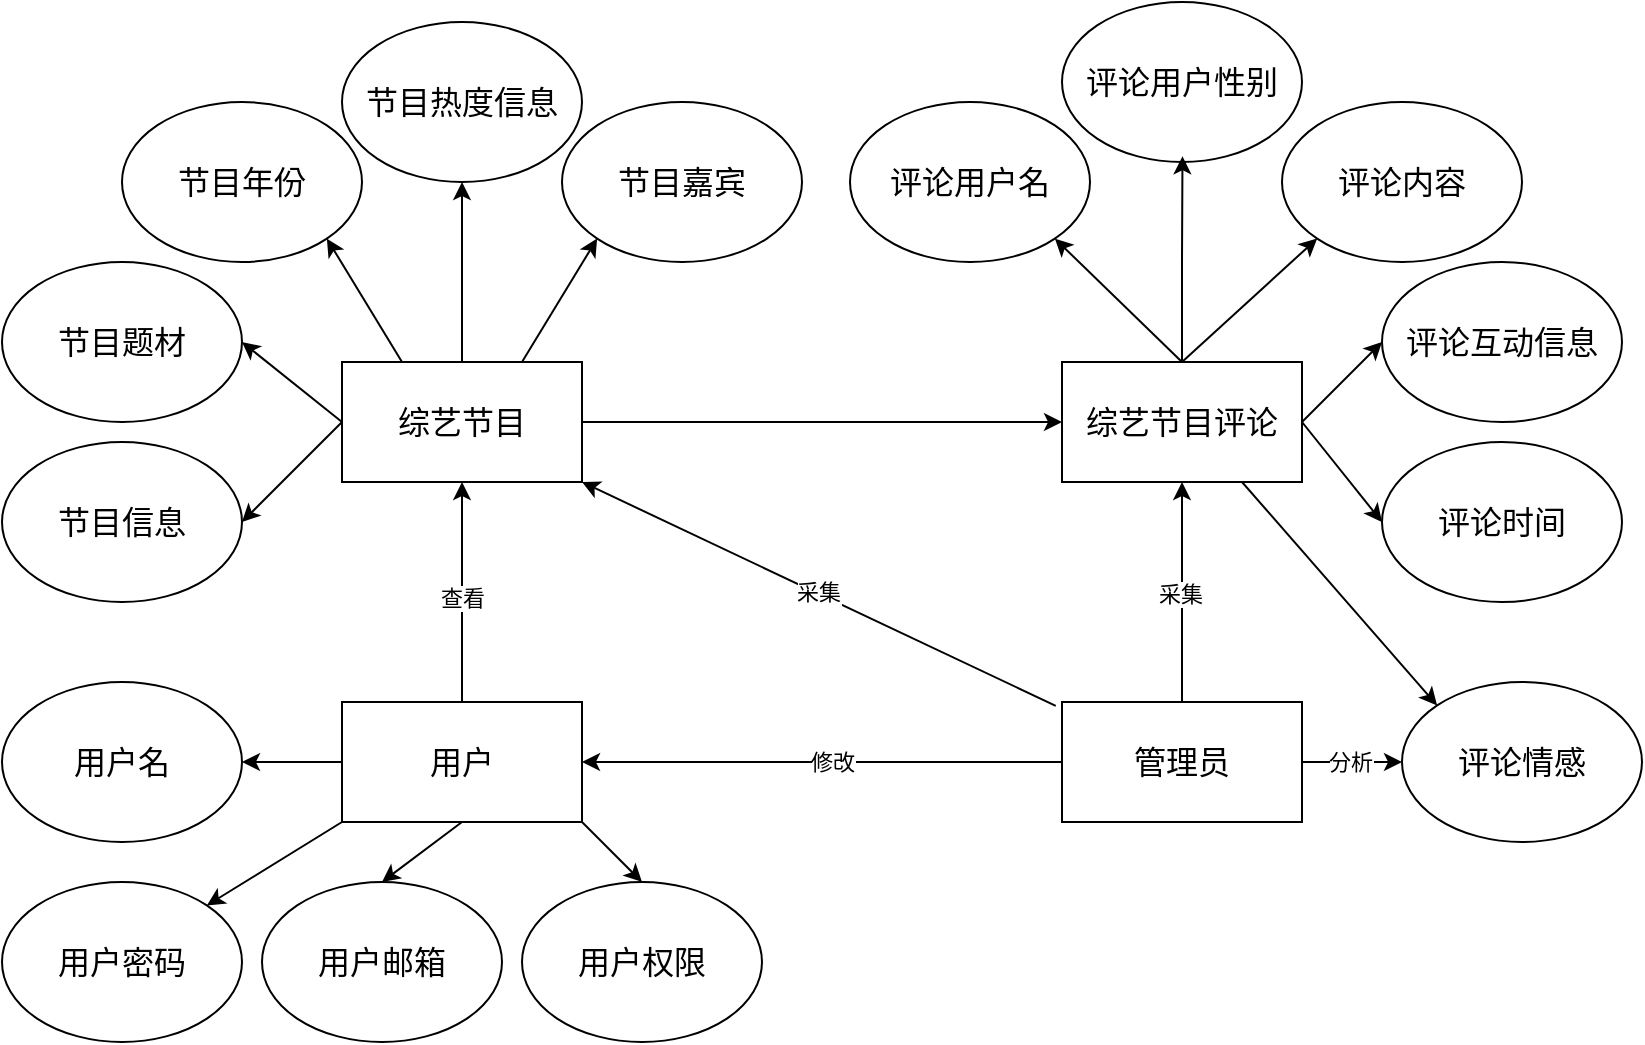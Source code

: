 <mxfile version="26.1.3">
  <diagram name="第 1 页" id="-I7HLeXx_2oWKyCRgrfu">
    <mxGraphModel dx="3267" dy="1311" grid="1" gridSize="10" guides="1" tooltips="1" connect="1" arrows="1" fold="1" page="1" pageScale="1" pageWidth="827" pageHeight="1169" math="0" shadow="0">
      <root>
        <mxCell id="0" />
        <mxCell id="1" parent="0" />
        <mxCell id="lwhYLzDpRUZ3h5mUlElm-19" style="edgeStyle=orthogonalEdgeStyle;rounded=0;orthogonalLoop=1;jettySize=auto;html=1;exitX=1;exitY=0.5;exitDx=0;exitDy=0;entryX=0;entryY=0.5;entryDx=0;entryDy=0;" edge="1" parent="1" source="7Xm544WoYLx9iLDp0Kg5-1" target="7Xm544WoYLx9iLDp0Kg5-3">
          <mxGeometry relative="1" as="geometry" />
        </mxCell>
        <mxCell id="7Xm544WoYLx9iLDp0Kg5-1" value="&lt;font face=&quot;宋体&quot;&gt;&lt;font style=&quot;font-size: 16px;&quot;&gt;综艺节目&lt;/font&gt;&lt;br&gt;&lt;/font&gt;" style="rounded=0;whiteSpace=wrap;html=1;" parent="1" vertex="1">
          <mxGeometry x="160" y="370" width="120" height="60" as="geometry" />
        </mxCell>
        <mxCell id="lwhYLzDpRUZ3h5mUlElm-8" style="edgeStyle=orthogonalEdgeStyle;rounded=0;orthogonalLoop=1;jettySize=auto;html=1;exitX=0;exitY=0.5;exitDx=0;exitDy=0;entryX=1;entryY=0.5;entryDx=0;entryDy=0;" edge="1" parent="1" source="7Xm544WoYLx9iLDp0Kg5-2" target="7Xm544WoYLx9iLDp0Kg5-4">
          <mxGeometry relative="1" as="geometry" />
        </mxCell>
        <mxCell id="lwhYLzDpRUZ3h5mUlElm-9" value="&lt;font face=&quot;宋体&quot;&gt;修改&lt;/font&gt;" style="edgeLabel;html=1;align=center;verticalAlign=middle;resizable=0;points=[];" vertex="1" connectable="0" parent="lwhYLzDpRUZ3h5mUlElm-8">
          <mxGeometry x="-0.036" relative="1" as="geometry">
            <mxPoint as="offset" />
          </mxGeometry>
        </mxCell>
        <mxCell id="lwhYLzDpRUZ3h5mUlElm-33" style="edgeStyle=orthogonalEdgeStyle;rounded=0;orthogonalLoop=1;jettySize=auto;html=1;entryX=0.5;entryY=1;entryDx=0;entryDy=0;" edge="1" parent="1" source="7Xm544WoYLx9iLDp0Kg5-2" target="7Xm544WoYLx9iLDp0Kg5-3">
          <mxGeometry relative="1" as="geometry" />
        </mxCell>
        <mxCell id="lwhYLzDpRUZ3h5mUlElm-34" value="&lt;font face=&quot;宋体&quot;&gt;采集&lt;/font&gt;" style="edgeLabel;html=1;align=center;verticalAlign=middle;resizable=0;points=[];" vertex="1" connectable="0" parent="lwhYLzDpRUZ3h5mUlElm-33">
          <mxGeometry x="-0.015" y="1" relative="1" as="geometry">
            <mxPoint as="offset" />
          </mxGeometry>
        </mxCell>
        <mxCell id="lwhYLzDpRUZ3h5mUlElm-38" style="edgeStyle=orthogonalEdgeStyle;rounded=0;orthogonalLoop=1;jettySize=auto;html=1;exitX=1;exitY=0.5;exitDx=0;exitDy=0;entryX=0;entryY=0.5;entryDx=0;entryDy=0;" edge="1" parent="1" source="7Xm544WoYLx9iLDp0Kg5-2" target="lwhYLzDpRUZ3h5mUlElm-26">
          <mxGeometry relative="1" as="geometry" />
        </mxCell>
        <mxCell id="lwhYLzDpRUZ3h5mUlElm-39" value="&lt;font face=&quot;宋体&quot;&gt;分析&lt;/font&gt;" style="edgeLabel;html=1;align=center;verticalAlign=middle;resizable=0;points=[];" vertex="1" connectable="0" parent="lwhYLzDpRUZ3h5mUlElm-38">
          <mxGeometry x="-0.058" relative="1" as="geometry">
            <mxPoint as="offset" />
          </mxGeometry>
        </mxCell>
        <mxCell id="7Xm544WoYLx9iLDp0Kg5-2" value="&lt;font face=&quot;宋体&quot;&gt;&lt;font style=&quot;font-size: 16px;&quot;&gt;管理员&lt;/font&gt;&lt;br&gt;&lt;/font&gt;" style="rounded=0;whiteSpace=wrap;html=1;" parent="1" vertex="1">
          <mxGeometry x="520" y="540" width="120" height="60" as="geometry" />
        </mxCell>
        <mxCell id="7Xm544WoYLx9iLDp0Kg5-3" value="&lt;font face=&quot;宋体&quot;&gt;&lt;font style=&quot;font-size: 16px;&quot;&gt;综艺节目评论&lt;/font&gt;&lt;br&gt;&lt;/font&gt;" style="rounded=0;whiteSpace=wrap;html=1;" parent="1" vertex="1">
          <mxGeometry x="520" y="370" width="120" height="60" as="geometry" />
        </mxCell>
        <mxCell id="lwhYLzDpRUZ3h5mUlElm-2" style="edgeStyle=orthogonalEdgeStyle;rounded=0;orthogonalLoop=1;jettySize=auto;html=1;exitX=0;exitY=0.5;exitDx=0;exitDy=0;entryX=1;entryY=0.5;entryDx=0;entryDy=0;" edge="1" parent="1" source="7Xm544WoYLx9iLDp0Kg5-4" target="7Xm544WoYLx9iLDp0Kg5-15">
          <mxGeometry relative="1" as="geometry" />
        </mxCell>
        <mxCell id="7Xm544WoYLx9iLDp0Kg5-4" value="&lt;font face=&quot;宋体&quot;&gt;&lt;font style=&quot;font-size: 16px;&quot;&gt;用户&lt;/font&gt;&lt;br&gt;&lt;/font&gt;" style="rounded=0;whiteSpace=wrap;html=1;" parent="1" vertex="1">
          <mxGeometry x="160" y="540" width="120" height="60" as="geometry" />
        </mxCell>
        <mxCell id="7Xm544WoYLx9iLDp0Kg5-11" value="&lt;font face=&quot;宋体&quot;&gt;&lt;font style=&quot;font-size: 16px;&quot;&gt;评论用户名&lt;/font&gt;&lt;br&gt;&lt;/font&gt;" style="ellipse;whiteSpace=wrap;html=1;" parent="1" vertex="1">
          <mxGeometry x="414" y="240" width="120" height="80" as="geometry" />
        </mxCell>
        <mxCell id="7Xm544WoYLx9iLDp0Kg5-12" value="&lt;font face=&quot;宋体&quot;&gt;&lt;font style=&quot;font-size: 16px;&quot;&gt;节目热度信息&lt;/font&gt;&lt;br&gt;&lt;/font&gt;" style="ellipse;whiteSpace=wrap;html=1;" parent="1" vertex="1">
          <mxGeometry x="160" y="200" width="120" height="80" as="geometry" />
        </mxCell>
        <mxCell id="7Xm544WoYLx9iLDp0Kg5-13" value="&lt;font face=&quot;宋体&quot;&gt;&lt;font style=&quot;font-size: 16px;&quot;&gt;节目题材&lt;/font&gt;&lt;br&gt;&lt;/font&gt;" style="ellipse;whiteSpace=wrap;html=1;" parent="1" vertex="1">
          <mxGeometry x="-10" y="320" width="120" height="80" as="geometry" />
        </mxCell>
        <mxCell id="7Xm544WoYLx9iLDp0Kg5-14" value="&lt;font face=&quot;宋体&quot;&gt;&lt;font style=&quot;font-size: 16px;&quot;&gt;节目信息&lt;/font&gt;&lt;br&gt;&lt;/font&gt;" style="ellipse;whiteSpace=wrap;html=1;" parent="1" vertex="1">
          <mxGeometry x="-10" y="410" width="120" height="80" as="geometry" />
        </mxCell>
        <mxCell id="7Xm544WoYLx9iLDp0Kg5-15" value="&lt;font face=&quot;宋体&quot;&gt;&lt;font style=&quot;font-size: 16px;&quot;&gt;用户名&lt;/font&gt;&lt;br&gt;&lt;/font&gt;" style="ellipse;whiteSpace=wrap;html=1;" parent="1" vertex="1">
          <mxGeometry x="-10" y="530" width="120" height="80" as="geometry" />
        </mxCell>
        <mxCell id="7Xm544WoYLx9iLDp0Kg5-18" value="&lt;font face=&quot;宋体&quot;&gt;&lt;font style=&quot;font-size: 16px;&quot;&gt;用户邮箱&lt;/font&gt;&lt;br&gt;&lt;/font&gt;" style="ellipse;whiteSpace=wrap;html=1;" parent="1" vertex="1">
          <mxGeometry x="120" y="630" width="120" height="80" as="geometry" />
        </mxCell>
        <mxCell id="7Xm544WoYLx9iLDp0Kg5-19" value="&lt;font face=&quot;宋体&quot;&gt;&lt;font style=&quot;font-size: 16px;&quot;&gt;用户密码&lt;/font&gt;&lt;br&gt;&lt;/font&gt;" style="ellipse;whiteSpace=wrap;html=1;" parent="1" vertex="1">
          <mxGeometry x="-10" y="630" width="120" height="80" as="geometry" />
        </mxCell>
        <mxCell id="7Xm544WoYLx9iLDp0Kg5-21" value="&lt;font face=&quot;宋体&quot;&gt;&lt;font style=&quot;font-size: 16px;&quot;&gt;用户权限&lt;/font&gt;&lt;br&gt;&lt;/font&gt;" style="ellipse;whiteSpace=wrap;html=1;" parent="1" vertex="1">
          <mxGeometry x="250" y="630" width="120" height="80" as="geometry" />
        </mxCell>
        <mxCell id="lwhYLzDpRUZ3h5mUlElm-3" value="" style="endArrow=classic;html=1;rounded=0;exitX=0.5;exitY=1;exitDx=0;exitDy=0;entryX=0.5;entryY=0;entryDx=0;entryDy=0;" edge="1" parent="1" source="7Xm544WoYLx9iLDp0Kg5-4" target="7Xm544WoYLx9iLDp0Kg5-18">
          <mxGeometry width="50" height="50" relative="1" as="geometry">
            <mxPoint x="200" y="580" as="sourcePoint" />
            <mxPoint x="250" y="530" as="targetPoint" />
          </mxGeometry>
        </mxCell>
        <mxCell id="lwhYLzDpRUZ3h5mUlElm-4" value="" style="endArrow=classic;html=1;rounded=0;exitX=0;exitY=1;exitDx=0;exitDy=0;entryX=1;entryY=0;entryDx=0;entryDy=0;" edge="1" parent="1" source="7Xm544WoYLx9iLDp0Kg5-4" target="7Xm544WoYLx9iLDp0Kg5-19">
          <mxGeometry width="50" height="50" relative="1" as="geometry">
            <mxPoint x="120" y="600" as="sourcePoint" />
            <mxPoint x="130" y="610" as="targetPoint" />
          </mxGeometry>
        </mxCell>
        <mxCell id="lwhYLzDpRUZ3h5mUlElm-5" value="" style="endArrow=classic;html=1;rounded=0;exitX=1;exitY=1;exitDx=0;exitDy=0;entryX=0.5;entryY=0;entryDx=0;entryDy=0;" edge="1" parent="1" source="7Xm544WoYLx9iLDp0Kg5-4" target="7Xm544WoYLx9iLDp0Kg5-21">
          <mxGeometry width="50" height="50" relative="1" as="geometry">
            <mxPoint x="120" y="600" as="sourcePoint" />
            <mxPoint x="170" y="550" as="targetPoint" />
          </mxGeometry>
        </mxCell>
        <mxCell id="lwhYLzDpRUZ3h5mUlElm-6" value="" style="endArrow=classic;html=1;rounded=0;exitX=0.5;exitY=0;exitDx=0;exitDy=0;entryX=0.5;entryY=1;entryDx=0;entryDy=0;" edge="1" parent="1" source="7Xm544WoYLx9iLDp0Kg5-4" target="7Xm544WoYLx9iLDp0Kg5-1">
          <mxGeometry width="50" height="50" relative="1" as="geometry">
            <mxPoint x="200" y="560" as="sourcePoint" />
            <mxPoint x="250" y="510" as="targetPoint" />
          </mxGeometry>
        </mxCell>
        <mxCell id="lwhYLzDpRUZ3h5mUlElm-7" value="&lt;font face=&quot;宋体&quot;&gt;查看&lt;/font&gt;" style="edgeLabel;html=1;align=center;verticalAlign=middle;resizable=0;points=[];" vertex="1" connectable="0" parent="lwhYLzDpRUZ3h5mUlElm-6">
          <mxGeometry x="-0.048" relative="1" as="geometry">
            <mxPoint as="offset" />
          </mxGeometry>
        </mxCell>
        <mxCell id="lwhYLzDpRUZ3h5mUlElm-11" value="&lt;font face=&quot;宋体&quot;&gt;&lt;font style=&quot;font-size: 16px;&quot;&gt;节目年份&lt;/font&gt;&lt;br&gt;&lt;/font&gt;" style="ellipse;whiteSpace=wrap;html=1;" vertex="1" parent="1">
          <mxGeometry x="50" y="240" width="120" height="80" as="geometry" />
        </mxCell>
        <mxCell id="lwhYLzDpRUZ3h5mUlElm-12" value="&lt;font face=&quot;宋体&quot;&gt;&lt;font style=&quot;font-size: 16px;&quot;&gt;节目嘉宾&lt;/font&gt;&lt;br&gt;&lt;/font&gt;" style="ellipse;whiteSpace=wrap;html=1;" vertex="1" parent="1">
          <mxGeometry x="270" y="240" width="120" height="80" as="geometry" />
        </mxCell>
        <mxCell id="lwhYLzDpRUZ3h5mUlElm-14" value="" style="endArrow=classic;html=1;rounded=0;exitX=0.5;exitY=0;exitDx=0;exitDy=0;entryX=0.5;entryY=1;entryDx=0;entryDy=0;" edge="1" parent="1" source="7Xm544WoYLx9iLDp0Kg5-1" target="7Xm544WoYLx9iLDp0Kg5-12">
          <mxGeometry width="50" height="50" relative="1" as="geometry">
            <mxPoint x="210" y="360" as="sourcePoint" />
            <mxPoint x="260" y="310" as="targetPoint" />
          </mxGeometry>
        </mxCell>
        <mxCell id="lwhYLzDpRUZ3h5mUlElm-15" value="" style="endArrow=classic;html=1;rounded=0;exitX=0;exitY=0.5;exitDx=0;exitDy=0;entryX=1;entryY=0.5;entryDx=0;entryDy=0;" edge="1" parent="1" source="7Xm544WoYLx9iLDp0Kg5-1" target="7Xm544WoYLx9iLDp0Kg5-13">
          <mxGeometry width="50" height="50" relative="1" as="geometry">
            <mxPoint x="170" y="370" as="sourcePoint" />
            <mxPoint x="220" y="320" as="targetPoint" />
          </mxGeometry>
        </mxCell>
        <mxCell id="lwhYLzDpRUZ3h5mUlElm-16" value="" style="endArrow=classic;html=1;rounded=0;exitX=0;exitY=0.5;exitDx=0;exitDy=0;entryX=1;entryY=0.5;entryDx=0;entryDy=0;" edge="1" parent="1" source="7Xm544WoYLx9iLDp0Kg5-1" target="7Xm544WoYLx9iLDp0Kg5-14">
          <mxGeometry width="50" height="50" relative="1" as="geometry">
            <mxPoint x="190" y="380" as="sourcePoint" />
            <mxPoint x="240" y="330" as="targetPoint" />
          </mxGeometry>
        </mxCell>
        <mxCell id="lwhYLzDpRUZ3h5mUlElm-17" value="" style="endArrow=classic;html=1;rounded=0;exitX=0.25;exitY=0;exitDx=0;exitDy=0;entryX=1;entryY=1;entryDx=0;entryDy=0;" edge="1" parent="1" source="7Xm544WoYLx9iLDp0Kg5-1" target="lwhYLzDpRUZ3h5mUlElm-11">
          <mxGeometry width="50" height="50" relative="1" as="geometry">
            <mxPoint x="190" y="380" as="sourcePoint" />
            <mxPoint x="240" y="330" as="targetPoint" />
          </mxGeometry>
        </mxCell>
        <mxCell id="lwhYLzDpRUZ3h5mUlElm-18" value="" style="endArrow=classic;html=1;rounded=0;exitX=0.75;exitY=0;exitDx=0;exitDy=0;entryX=0;entryY=1;entryDx=0;entryDy=0;" edge="1" parent="1" source="7Xm544WoYLx9iLDp0Kg5-1" target="lwhYLzDpRUZ3h5mUlElm-12">
          <mxGeometry width="50" height="50" relative="1" as="geometry">
            <mxPoint x="190" y="380" as="sourcePoint" />
            <mxPoint x="240" y="330" as="targetPoint" />
          </mxGeometry>
        </mxCell>
        <mxCell id="lwhYLzDpRUZ3h5mUlElm-20" value="&lt;font face=&quot;宋体&quot;&gt;&lt;font style=&quot;font-size: 16px;&quot;&gt;评论内容&lt;/font&gt;&lt;br&gt;&lt;/font&gt;" style="ellipse;whiteSpace=wrap;html=1;" vertex="1" parent="1">
          <mxGeometry x="630" y="240" width="120" height="80" as="geometry" />
        </mxCell>
        <mxCell id="lwhYLzDpRUZ3h5mUlElm-21" value="&lt;font face=&quot;宋体&quot;&gt;&lt;font style=&quot;font-size: 16px;&quot;&gt;评论用户性别&lt;/font&gt;&lt;br&gt;&lt;/font&gt;" style="ellipse;whiteSpace=wrap;html=1;" vertex="1" parent="1">
          <mxGeometry x="520" y="190" width="120" height="80" as="geometry" />
        </mxCell>
        <mxCell id="lwhYLzDpRUZ3h5mUlElm-24" value="&lt;font face=&quot;宋体&quot;&gt;&lt;font style=&quot;font-size: 16px;&quot;&gt;评论时间&lt;/font&gt;&lt;br&gt;&lt;/font&gt;" style="ellipse;whiteSpace=wrap;html=1;" vertex="1" parent="1">
          <mxGeometry x="680" y="410" width="120" height="80" as="geometry" />
        </mxCell>
        <mxCell id="lwhYLzDpRUZ3h5mUlElm-25" value="&lt;font face=&quot;宋体&quot;&gt;&lt;font style=&quot;font-size: 16px;&quot;&gt;评论互动信息&lt;/font&gt;&lt;br&gt;&lt;/font&gt;" style="ellipse;whiteSpace=wrap;html=1;" vertex="1" parent="1">
          <mxGeometry x="680" y="320" width="120" height="80" as="geometry" />
        </mxCell>
        <mxCell id="lwhYLzDpRUZ3h5mUlElm-26" value="&lt;font face=&quot;宋体&quot;&gt;&lt;font style=&quot;font-size: 16px;&quot;&gt;评论情感&lt;/font&gt;&lt;br&gt;&lt;/font&gt;" style="ellipse;whiteSpace=wrap;html=1;" vertex="1" parent="1">
          <mxGeometry x="690" y="530" width="120" height="80" as="geometry" />
        </mxCell>
        <mxCell id="lwhYLzDpRUZ3h5mUlElm-27" value="" style="endArrow=classic;html=1;rounded=0;exitX=0.5;exitY=0;exitDx=0;exitDy=0;entryX=1;entryY=1;entryDx=0;entryDy=0;" edge="1" parent="1" source="7Xm544WoYLx9iLDp0Kg5-3" target="7Xm544WoYLx9iLDp0Kg5-11">
          <mxGeometry width="50" height="50" relative="1" as="geometry">
            <mxPoint x="540" y="470" as="sourcePoint" />
            <mxPoint x="590" y="420" as="targetPoint" />
          </mxGeometry>
        </mxCell>
        <mxCell id="lwhYLzDpRUZ3h5mUlElm-28" style="edgeStyle=orthogonalEdgeStyle;rounded=0;orthogonalLoop=1;jettySize=auto;html=1;exitX=0.5;exitY=0;exitDx=0;exitDy=0;entryX=0.502;entryY=0.964;entryDx=0;entryDy=0;entryPerimeter=0;" edge="1" parent="1" source="7Xm544WoYLx9iLDp0Kg5-3" target="lwhYLzDpRUZ3h5mUlElm-21">
          <mxGeometry relative="1" as="geometry" />
        </mxCell>
        <mxCell id="lwhYLzDpRUZ3h5mUlElm-29" value="" style="endArrow=classic;html=1;rounded=0;entryX=0;entryY=1;entryDx=0;entryDy=0;" edge="1" parent="1" target="lwhYLzDpRUZ3h5mUlElm-20">
          <mxGeometry width="50" height="50" relative="1" as="geometry">
            <mxPoint x="580" y="370" as="sourcePoint" />
            <mxPoint x="590" y="420" as="targetPoint" />
          </mxGeometry>
        </mxCell>
        <mxCell id="lwhYLzDpRUZ3h5mUlElm-30" value="" style="endArrow=classic;html=1;rounded=0;exitX=0.75;exitY=1;exitDx=0;exitDy=0;entryX=0;entryY=0;entryDx=0;entryDy=0;" edge="1" parent="1" source="7Xm544WoYLx9iLDp0Kg5-3" target="lwhYLzDpRUZ3h5mUlElm-26">
          <mxGeometry width="50" height="50" relative="1" as="geometry">
            <mxPoint x="540" y="470" as="sourcePoint" />
            <mxPoint x="590" y="420" as="targetPoint" />
          </mxGeometry>
        </mxCell>
        <mxCell id="lwhYLzDpRUZ3h5mUlElm-31" value="" style="endArrow=classic;html=1;rounded=0;exitX=1;exitY=0.5;exitDx=0;exitDy=0;entryX=0;entryY=0.5;entryDx=0;entryDy=0;" edge="1" parent="1" source="7Xm544WoYLx9iLDp0Kg5-3" target="lwhYLzDpRUZ3h5mUlElm-24">
          <mxGeometry width="50" height="50" relative="1" as="geometry">
            <mxPoint x="540" y="470" as="sourcePoint" />
            <mxPoint x="590" y="420" as="targetPoint" />
          </mxGeometry>
        </mxCell>
        <mxCell id="lwhYLzDpRUZ3h5mUlElm-32" value="" style="endArrow=classic;html=1;rounded=0;exitX=1;exitY=0.5;exitDx=0;exitDy=0;entryX=0;entryY=0.5;entryDx=0;entryDy=0;" edge="1" parent="1" source="7Xm544WoYLx9iLDp0Kg5-3" target="lwhYLzDpRUZ3h5mUlElm-25">
          <mxGeometry width="50" height="50" relative="1" as="geometry">
            <mxPoint x="540" y="470" as="sourcePoint" />
            <mxPoint x="590" y="420" as="targetPoint" />
          </mxGeometry>
        </mxCell>
        <mxCell id="lwhYLzDpRUZ3h5mUlElm-36" value="" style="endArrow=classic;html=1;rounded=0;exitX=-0.026;exitY=0.032;exitDx=0;exitDy=0;exitPerimeter=0;entryX=1;entryY=1;entryDx=0;entryDy=0;" edge="1" parent="1" source="7Xm544WoYLx9iLDp0Kg5-2" target="7Xm544WoYLx9iLDp0Kg5-1">
          <mxGeometry width="50" height="50" relative="1" as="geometry">
            <mxPoint x="500" y="520" as="sourcePoint" />
            <mxPoint x="550" y="470" as="targetPoint" />
          </mxGeometry>
        </mxCell>
        <mxCell id="lwhYLzDpRUZ3h5mUlElm-37" value="&lt;font face=&quot;宋体&quot;&gt;采集&lt;/font&gt;" style="edgeLabel;html=1;align=center;verticalAlign=middle;resizable=0;points=[];" vertex="1" connectable="0" parent="lwhYLzDpRUZ3h5mUlElm-36">
          <mxGeometry x="0.011" y="-1" relative="1" as="geometry">
            <mxPoint as="offset" />
          </mxGeometry>
        </mxCell>
      </root>
    </mxGraphModel>
  </diagram>
</mxfile>
